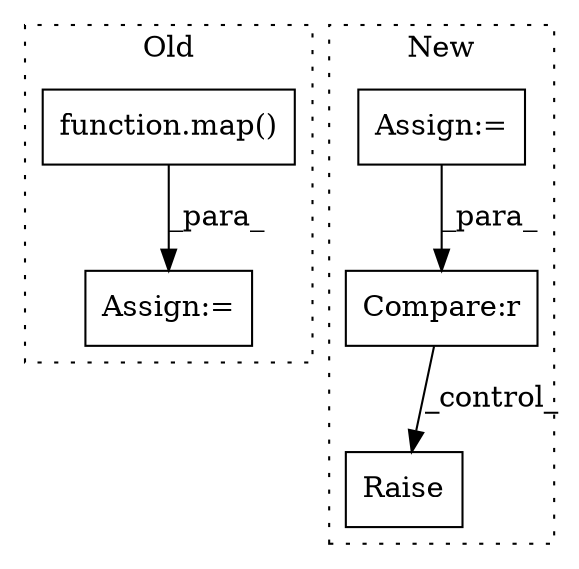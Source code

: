 digraph G {
subgraph cluster0 {
1 [label="function.map()" a="75" s="1521,1662" l="25,19" shape="box"];
5 [label="Assign:=" a="68" s="1463" l="20" shape="box"];
label = "Old";
style="dotted";
}
subgraph cluster1 {
2 [label="Raise" a="91" s="3300" l="6" shape="box"];
3 [label="Compare:r" a="40" s="3271" l="19" shape="box"];
4 [label="Assign:=" a="68" s="3247" l="3" shape="box"];
label = "New";
style="dotted";
}
1 -> 5 [label="_para_"];
3 -> 2 [label="_control_"];
4 -> 3 [label="_para_"];
}